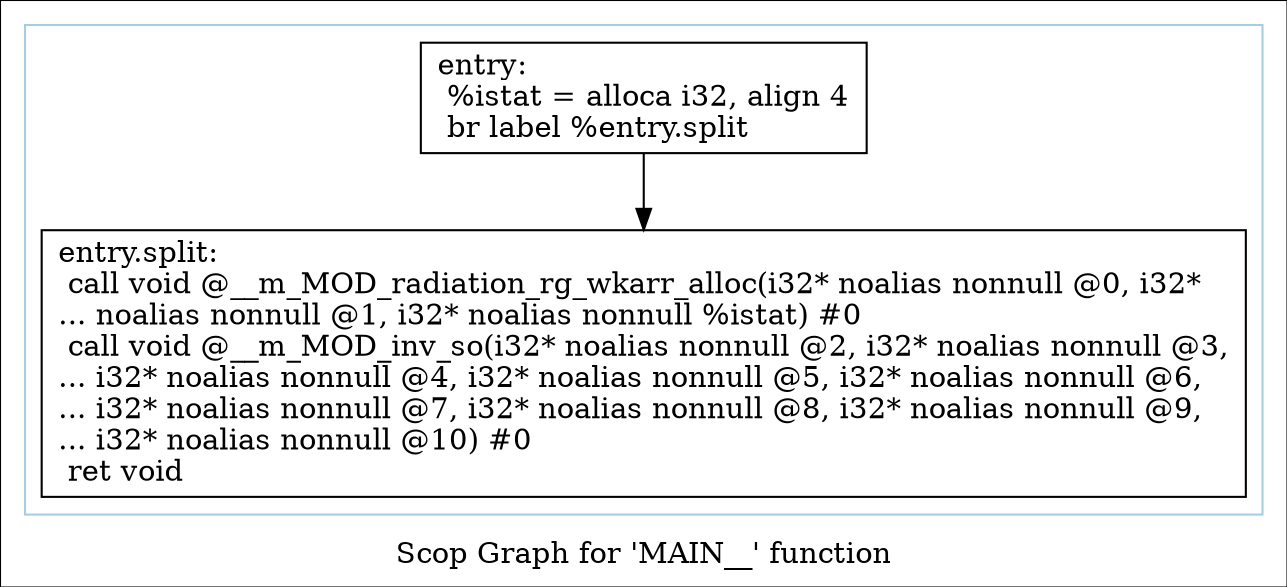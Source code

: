 digraph "Scop Graph for 'MAIN__' function" {
	label="Scop Graph for 'MAIN__' function";

	Node0xed6640 [shape=record,label="{entry:\l  %istat = alloca i32, align 4\l  br label %entry.split\l}"];
	Node0xed6640 -> Node0xe78830;
	Node0xe78830 [shape=record,label="{entry.split:                                      \l  call void @__m_MOD_radiation_rg_wkarr_alloc(i32* noalias nonnull @0, i32*\l... noalias nonnull @1, i32* noalias nonnull %istat) #0\l  call void @__m_MOD_inv_so(i32* noalias nonnull @2, i32* noalias nonnull @3,\l... i32* noalias nonnull @4, i32* noalias nonnull @5, i32* noalias nonnull @6,\l... i32* noalias nonnull @7, i32* noalias nonnull @8, i32* noalias nonnull @9,\l... i32* noalias nonnull @10) #0\l  ret void\l}"];
	colorscheme = "paired12"
        subgraph cluster_0xf89340 {
          label = "";
          style = solid;
          color = 1
          Node0xed6640;
          Node0xe78830;
        }
}
